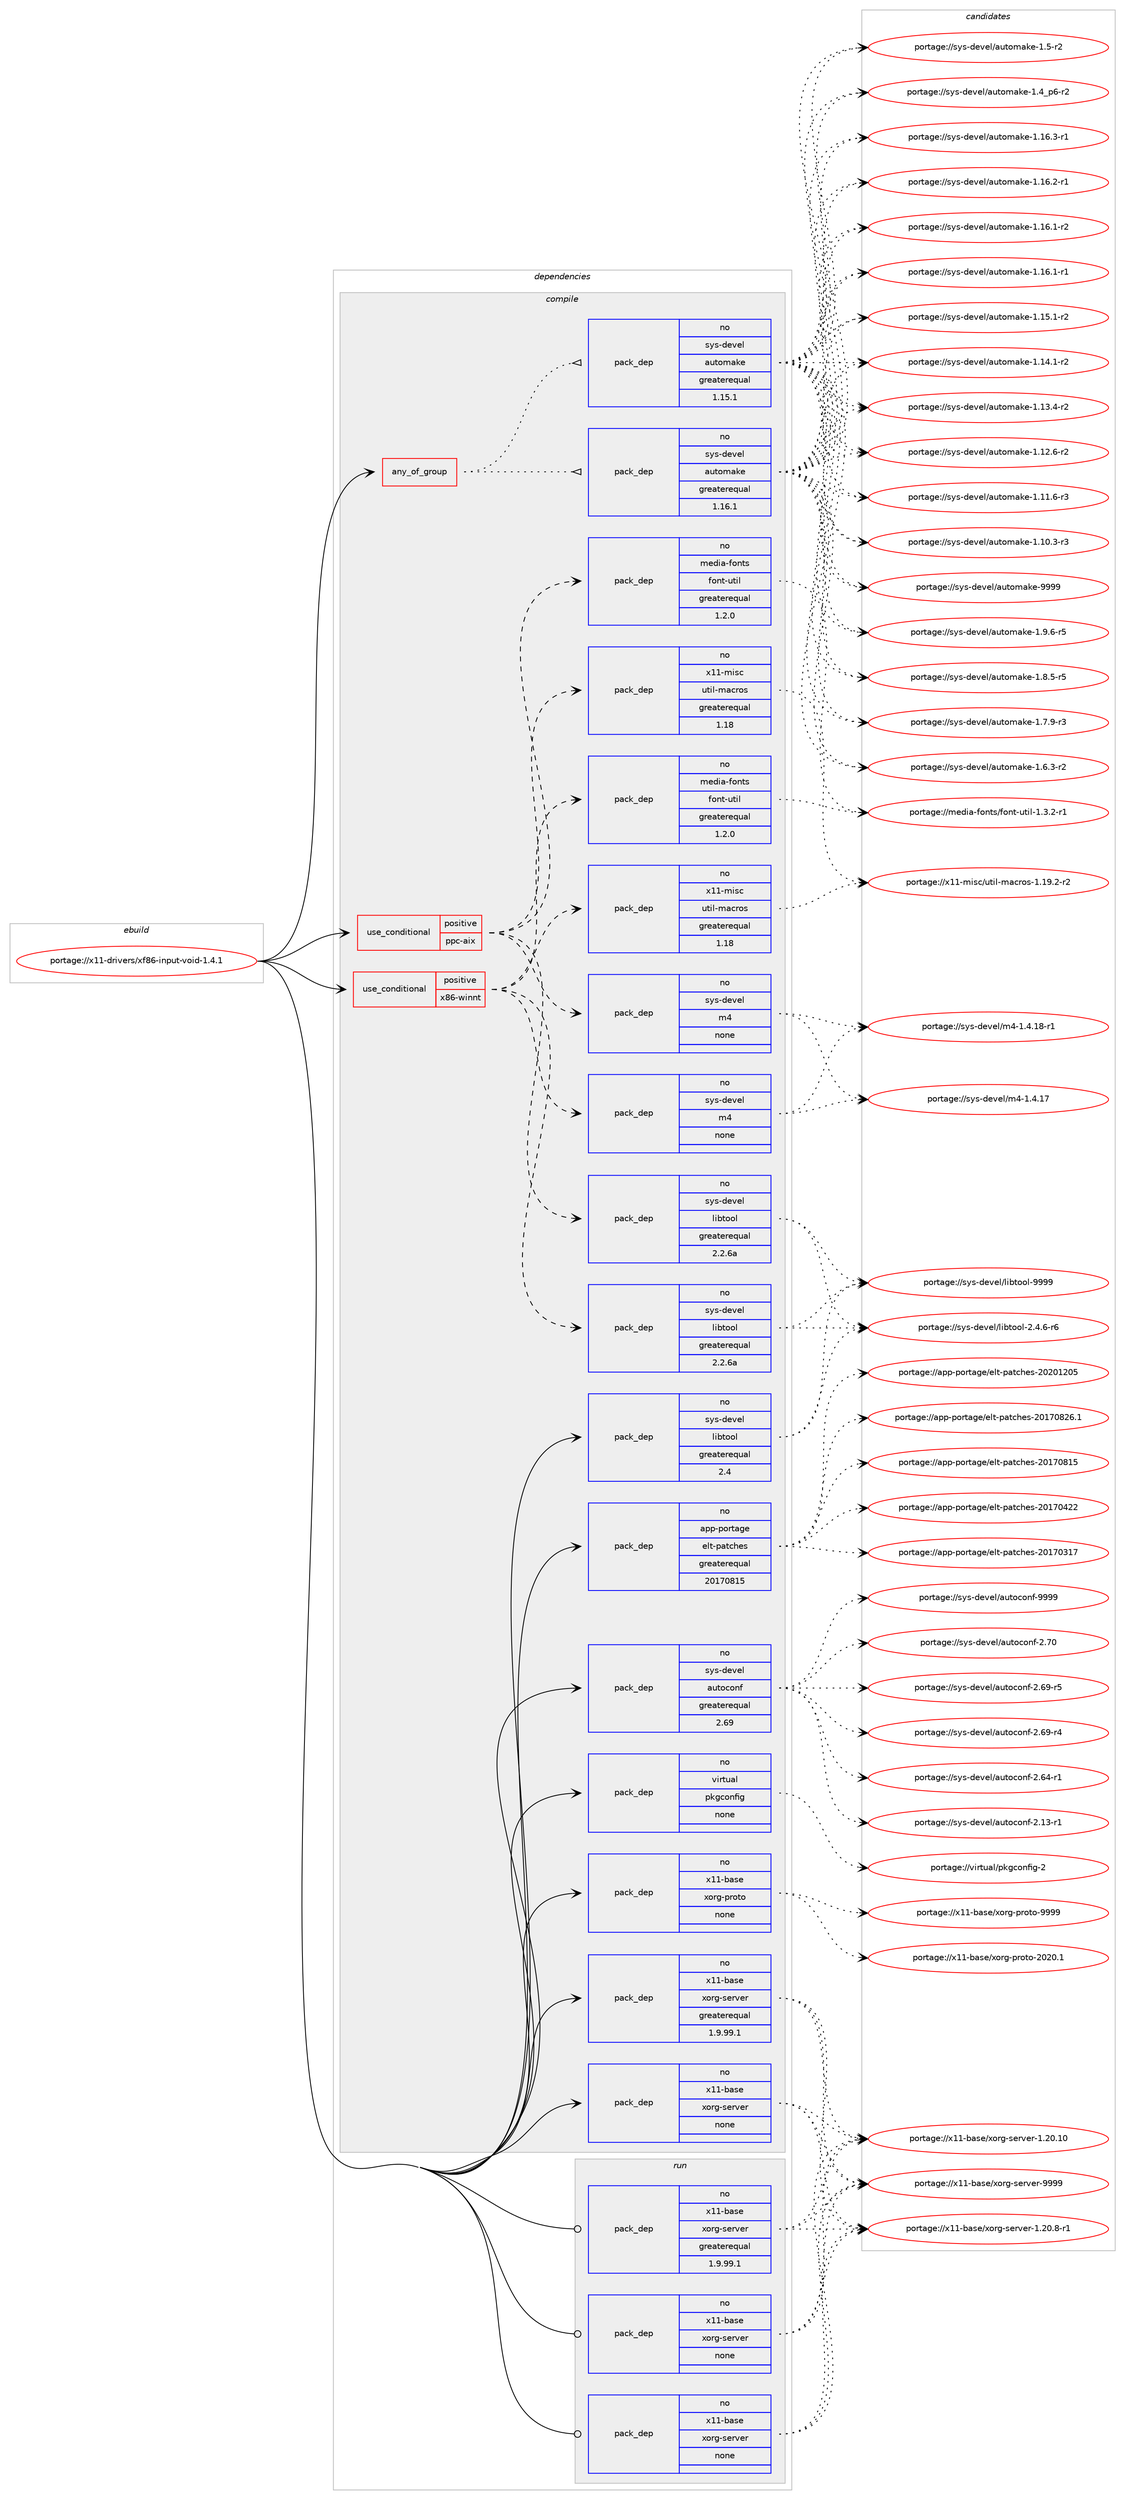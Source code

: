 digraph prolog {

# *************
# Graph options
# *************

newrank=true;
concentrate=true;
compound=true;
graph [rankdir=LR,fontname=Helvetica,fontsize=10,ranksep=1.5];#, ranksep=2.5, nodesep=0.2];
edge  [arrowhead=vee];
node  [fontname=Helvetica,fontsize=10];

# **********
# The ebuild
# **********

subgraph cluster_leftcol {
color=gray;
rank=same;
label=<<i>ebuild</i>>;
id [label="portage://x11-drivers/xf86-input-void-1.4.1", color=red, width=4, href="../x11-drivers/xf86-input-void-1.4.1.svg"];
}

# ****************
# The dependencies
# ****************

subgraph cluster_midcol {
color=gray;
label=<<i>dependencies</i>>;
subgraph cluster_compile {
fillcolor="#eeeeee";
style=filled;
label=<<i>compile</i>>;
subgraph any9 {
dependency1301 [label=<<TABLE BORDER="0" CELLBORDER="1" CELLSPACING="0" CELLPADDING="4"><TR><TD CELLPADDING="10">any_of_group</TD></TR></TABLE>>, shape=none, color=red];subgraph pack1184 {
dependency1302 [label=<<TABLE BORDER="0" CELLBORDER="1" CELLSPACING="0" CELLPADDING="4" WIDTH="220"><TR><TD ROWSPAN="6" CELLPADDING="30">pack_dep</TD></TR><TR><TD WIDTH="110">no</TD></TR><TR><TD>sys-devel</TD></TR><TR><TD>automake</TD></TR><TR><TD>greaterequal</TD></TR><TR><TD>1.16.1</TD></TR></TABLE>>, shape=none, color=blue];
}
dependency1301:e -> dependency1302:w [weight=20,style="dotted",arrowhead="oinv"];
subgraph pack1185 {
dependency1303 [label=<<TABLE BORDER="0" CELLBORDER="1" CELLSPACING="0" CELLPADDING="4" WIDTH="220"><TR><TD ROWSPAN="6" CELLPADDING="30">pack_dep</TD></TR><TR><TD WIDTH="110">no</TD></TR><TR><TD>sys-devel</TD></TR><TR><TD>automake</TD></TR><TR><TD>greaterequal</TD></TR><TR><TD>1.15.1</TD></TR></TABLE>>, shape=none, color=blue];
}
dependency1301:e -> dependency1303:w [weight=20,style="dotted",arrowhead="oinv"];
}
id:e -> dependency1301:w [weight=20,style="solid",arrowhead="vee"];
subgraph cond108 {
dependency1304 [label=<<TABLE BORDER="0" CELLBORDER="1" CELLSPACING="0" CELLPADDING="4"><TR><TD ROWSPAN="3" CELLPADDING="10">use_conditional</TD></TR><TR><TD>positive</TD></TR><TR><TD>ppc-aix</TD></TR></TABLE>>, shape=none, color=red];
subgraph pack1186 {
dependency1305 [label=<<TABLE BORDER="0" CELLBORDER="1" CELLSPACING="0" CELLPADDING="4" WIDTH="220"><TR><TD ROWSPAN="6" CELLPADDING="30">pack_dep</TD></TR><TR><TD WIDTH="110">no</TD></TR><TR><TD>sys-devel</TD></TR><TR><TD>libtool</TD></TR><TR><TD>greaterequal</TD></TR><TR><TD>2.2.6a</TD></TR></TABLE>>, shape=none, color=blue];
}
dependency1304:e -> dependency1305:w [weight=20,style="dashed",arrowhead="vee"];
subgraph pack1187 {
dependency1306 [label=<<TABLE BORDER="0" CELLBORDER="1" CELLSPACING="0" CELLPADDING="4" WIDTH="220"><TR><TD ROWSPAN="6" CELLPADDING="30">pack_dep</TD></TR><TR><TD WIDTH="110">no</TD></TR><TR><TD>sys-devel</TD></TR><TR><TD>m4</TD></TR><TR><TD>none</TD></TR><TR><TD></TD></TR></TABLE>>, shape=none, color=blue];
}
dependency1304:e -> dependency1306:w [weight=20,style="dashed",arrowhead="vee"];
subgraph pack1188 {
dependency1307 [label=<<TABLE BORDER="0" CELLBORDER="1" CELLSPACING="0" CELLPADDING="4" WIDTH="220"><TR><TD ROWSPAN="6" CELLPADDING="30">pack_dep</TD></TR><TR><TD WIDTH="110">no</TD></TR><TR><TD>x11-misc</TD></TR><TR><TD>util-macros</TD></TR><TR><TD>greaterequal</TD></TR><TR><TD>1.18</TD></TR></TABLE>>, shape=none, color=blue];
}
dependency1304:e -> dependency1307:w [weight=20,style="dashed",arrowhead="vee"];
subgraph pack1189 {
dependency1308 [label=<<TABLE BORDER="0" CELLBORDER="1" CELLSPACING="0" CELLPADDING="4" WIDTH="220"><TR><TD ROWSPAN="6" CELLPADDING="30">pack_dep</TD></TR><TR><TD WIDTH="110">no</TD></TR><TR><TD>media-fonts</TD></TR><TR><TD>font-util</TD></TR><TR><TD>greaterequal</TD></TR><TR><TD>1.2.0</TD></TR></TABLE>>, shape=none, color=blue];
}
dependency1304:e -> dependency1308:w [weight=20,style="dashed",arrowhead="vee"];
}
id:e -> dependency1304:w [weight=20,style="solid",arrowhead="vee"];
subgraph cond109 {
dependency1309 [label=<<TABLE BORDER="0" CELLBORDER="1" CELLSPACING="0" CELLPADDING="4"><TR><TD ROWSPAN="3" CELLPADDING="10">use_conditional</TD></TR><TR><TD>positive</TD></TR><TR><TD>x86-winnt</TD></TR></TABLE>>, shape=none, color=red];
subgraph pack1190 {
dependency1310 [label=<<TABLE BORDER="0" CELLBORDER="1" CELLSPACING="0" CELLPADDING="4" WIDTH="220"><TR><TD ROWSPAN="6" CELLPADDING="30">pack_dep</TD></TR><TR><TD WIDTH="110">no</TD></TR><TR><TD>sys-devel</TD></TR><TR><TD>libtool</TD></TR><TR><TD>greaterequal</TD></TR><TR><TD>2.2.6a</TD></TR></TABLE>>, shape=none, color=blue];
}
dependency1309:e -> dependency1310:w [weight=20,style="dashed",arrowhead="vee"];
subgraph pack1191 {
dependency1311 [label=<<TABLE BORDER="0" CELLBORDER="1" CELLSPACING="0" CELLPADDING="4" WIDTH="220"><TR><TD ROWSPAN="6" CELLPADDING="30">pack_dep</TD></TR><TR><TD WIDTH="110">no</TD></TR><TR><TD>sys-devel</TD></TR><TR><TD>m4</TD></TR><TR><TD>none</TD></TR><TR><TD></TD></TR></TABLE>>, shape=none, color=blue];
}
dependency1309:e -> dependency1311:w [weight=20,style="dashed",arrowhead="vee"];
subgraph pack1192 {
dependency1312 [label=<<TABLE BORDER="0" CELLBORDER="1" CELLSPACING="0" CELLPADDING="4" WIDTH="220"><TR><TD ROWSPAN="6" CELLPADDING="30">pack_dep</TD></TR><TR><TD WIDTH="110">no</TD></TR><TR><TD>x11-misc</TD></TR><TR><TD>util-macros</TD></TR><TR><TD>greaterequal</TD></TR><TR><TD>1.18</TD></TR></TABLE>>, shape=none, color=blue];
}
dependency1309:e -> dependency1312:w [weight=20,style="dashed",arrowhead="vee"];
subgraph pack1193 {
dependency1313 [label=<<TABLE BORDER="0" CELLBORDER="1" CELLSPACING="0" CELLPADDING="4" WIDTH="220"><TR><TD ROWSPAN="6" CELLPADDING="30">pack_dep</TD></TR><TR><TD WIDTH="110">no</TD></TR><TR><TD>media-fonts</TD></TR><TR><TD>font-util</TD></TR><TR><TD>greaterequal</TD></TR><TR><TD>1.2.0</TD></TR></TABLE>>, shape=none, color=blue];
}
dependency1309:e -> dependency1313:w [weight=20,style="dashed",arrowhead="vee"];
}
id:e -> dependency1309:w [weight=20,style="solid",arrowhead="vee"];
subgraph pack1194 {
dependency1314 [label=<<TABLE BORDER="0" CELLBORDER="1" CELLSPACING="0" CELLPADDING="4" WIDTH="220"><TR><TD ROWSPAN="6" CELLPADDING="30">pack_dep</TD></TR><TR><TD WIDTH="110">no</TD></TR><TR><TD>app-portage</TD></TR><TR><TD>elt-patches</TD></TR><TR><TD>greaterequal</TD></TR><TR><TD>20170815</TD></TR></TABLE>>, shape=none, color=blue];
}
id:e -> dependency1314:w [weight=20,style="solid",arrowhead="vee"];
subgraph pack1195 {
dependency1315 [label=<<TABLE BORDER="0" CELLBORDER="1" CELLSPACING="0" CELLPADDING="4" WIDTH="220"><TR><TD ROWSPAN="6" CELLPADDING="30">pack_dep</TD></TR><TR><TD WIDTH="110">no</TD></TR><TR><TD>sys-devel</TD></TR><TR><TD>autoconf</TD></TR><TR><TD>greaterequal</TD></TR><TR><TD>2.69</TD></TR></TABLE>>, shape=none, color=blue];
}
id:e -> dependency1315:w [weight=20,style="solid",arrowhead="vee"];
subgraph pack1196 {
dependency1316 [label=<<TABLE BORDER="0" CELLBORDER="1" CELLSPACING="0" CELLPADDING="4" WIDTH="220"><TR><TD ROWSPAN="6" CELLPADDING="30">pack_dep</TD></TR><TR><TD WIDTH="110">no</TD></TR><TR><TD>sys-devel</TD></TR><TR><TD>libtool</TD></TR><TR><TD>greaterequal</TD></TR><TR><TD>2.4</TD></TR></TABLE>>, shape=none, color=blue];
}
id:e -> dependency1316:w [weight=20,style="solid",arrowhead="vee"];
subgraph pack1197 {
dependency1317 [label=<<TABLE BORDER="0" CELLBORDER="1" CELLSPACING="0" CELLPADDING="4" WIDTH="220"><TR><TD ROWSPAN="6" CELLPADDING="30">pack_dep</TD></TR><TR><TD WIDTH="110">no</TD></TR><TR><TD>virtual</TD></TR><TR><TD>pkgconfig</TD></TR><TR><TD>none</TD></TR><TR><TD></TD></TR></TABLE>>, shape=none, color=blue];
}
id:e -> dependency1317:w [weight=20,style="solid",arrowhead="vee"];
subgraph pack1198 {
dependency1318 [label=<<TABLE BORDER="0" CELLBORDER="1" CELLSPACING="0" CELLPADDING="4" WIDTH="220"><TR><TD ROWSPAN="6" CELLPADDING="30">pack_dep</TD></TR><TR><TD WIDTH="110">no</TD></TR><TR><TD>x11-base</TD></TR><TR><TD>xorg-proto</TD></TR><TR><TD>none</TD></TR><TR><TD></TD></TR></TABLE>>, shape=none, color=blue];
}
id:e -> dependency1318:w [weight=20,style="solid",arrowhead="vee"];
subgraph pack1199 {
dependency1319 [label=<<TABLE BORDER="0" CELLBORDER="1" CELLSPACING="0" CELLPADDING="4" WIDTH="220"><TR><TD ROWSPAN="6" CELLPADDING="30">pack_dep</TD></TR><TR><TD WIDTH="110">no</TD></TR><TR><TD>x11-base</TD></TR><TR><TD>xorg-server</TD></TR><TR><TD>greaterequal</TD></TR><TR><TD>1.9.99.1</TD></TR></TABLE>>, shape=none, color=blue];
}
id:e -> dependency1319:w [weight=20,style="solid",arrowhead="vee"];
subgraph pack1200 {
dependency1320 [label=<<TABLE BORDER="0" CELLBORDER="1" CELLSPACING="0" CELLPADDING="4" WIDTH="220"><TR><TD ROWSPAN="6" CELLPADDING="30">pack_dep</TD></TR><TR><TD WIDTH="110">no</TD></TR><TR><TD>x11-base</TD></TR><TR><TD>xorg-server</TD></TR><TR><TD>none</TD></TR><TR><TD></TD></TR></TABLE>>, shape=none, color=blue];
}
id:e -> dependency1320:w [weight=20,style="solid",arrowhead="vee"];
}
subgraph cluster_compileandrun {
fillcolor="#eeeeee";
style=filled;
label=<<i>compile and run</i>>;
}
subgraph cluster_run {
fillcolor="#eeeeee";
style=filled;
label=<<i>run</i>>;
subgraph pack1201 {
dependency1321 [label=<<TABLE BORDER="0" CELLBORDER="1" CELLSPACING="0" CELLPADDING="4" WIDTH="220"><TR><TD ROWSPAN="6" CELLPADDING="30">pack_dep</TD></TR><TR><TD WIDTH="110">no</TD></TR><TR><TD>x11-base</TD></TR><TR><TD>xorg-server</TD></TR><TR><TD>greaterequal</TD></TR><TR><TD>1.9.99.1</TD></TR></TABLE>>, shape=none, color=blue];
}
id:e -> dependency1321:w [weight=20,style="solid",arrowhead="odot"];
subgraph pack1202 {
dependency1322 [label=<<TABLE BORDER="0" CELLBORDER="1" CELLSPACING="0" CELLPADDING="4" WIDTH="220"><TR><TD ROWSPAN="6" CELLPADDING="30">pack_dep</TD></TR><TR><TD WIDTH="110">no</TD></TR><TR><TD>x11-base</TD></TR><TR><TD>xorg-server</TD></TR><TR><TD>none</TD></TR><TR><TD></TD></TR></TABLE>>, shape=none, color=blue];
}
id:e -> dependency1322:w [weight=20,style="solid",arrowhead="odot"];
subgraph pack1203 {
dependency1323 [label=<<TABLE BORDER="0" CELLBORDER="1" CELLSPACING="0" CELLPADDING="4" WIDTH="220"><TR><TD ROWSPAN="6" CELLPADDING="30">pack_dep</TD></TR><TR><TD WIDTH="110">no</TD></TR><TR><TD>x11-base</TD></TR><TR><TD>xorg-server</TD></TR><TR><TD>none</TD></TR><TR><TD></TD></TR></TABLE>>, shape=none, color=blue];
}
id:e -> dependency1323:w [weight=20,style="solid",arrowhead="odot"];
}
}

# **************
# The candidates
# **************

subgraph cluster_choices {
rank=same;
color=gray;
label=<<i>candidates</i>>;

subgraph choice1184 {
color=black;
nodesep=1;
choice115121115451001011181011084797117116111109971071014557575757 [label="portage://sys-devel/automake-9999", color=red, width=4,href="../sys-devel/automake-9999.svg"];
choice115121115451001011181011084797117116111109971071014549465746544511453 [label="portage://sys-devel/automake-1.9.6-r5", color=red, width=4,href="../sys-devel/automake-1.9.6-r5.svg"];
choice115121115451001011181011084797117116111109971071014549465646534511453 [label="portage://sys-devel/automake-1.8.5-r5", color=red, width=4,href="../sys-devel/automake-1.8.5-r5.svg"];
choice115121115451001011181011084797117116111109971071014549465546574511451 [label="portage://sys-devel/automake-1.7.9-r3", color=red, width=4,href="../sys-devel/automake-1.7.9-r3.svg"];
choice115121115451001011181011084797117116111109971071014549465446514511450 [label="portage://sys-devel/automake-1.6.3-r2", color=red, width=4,href="../sys-devel/automake-1.6.3-r2.svg"];
choice11512111545100101118101108479711711611110997107101454946534511450 [label="portage://sys-devel/automake-1.5-r2", color=red, width=4,href="../sys-devel/automake-1.5-r2.svg"];
choice115121115451001011181011084797117116111109971071014549465295112544511450 [label="portage://sys-devel/automake-1.4_p6-r2", color=red, width=4,href="../sys-devel/automake-1.4_p6-r2.svg"];
choice11512111545100101118101108479711711611110997107101454946495446514511449 [label="portage://sys-devel/automake-1.16.3-r1", color=red, width=4,href="../sys-devel/automake-1.16.3-r1.svg"];
choice11512111545100101118101108479711711611110997107101454946495446504511449 [label="portage://sys-devel/automake-1.16.2-r1", color=red, width=4,href="../sys-devel/automake-1.16.2-r1.svg"];
choice11512111545100101118101108479711711611110997107101454946495446494511450 [label="portage://sys-devel/automake-1.16.1-r2", color=red, width=4,href="../sys-devel/automake-1.16.1-r2.svg"];
choice11512111545100101118101108479711711611110997107101454946495446494511449 [label="portage://sys-devel/automake-1.16.1-r1", color=red, width=4,href="../sys-devel/automake-1.16.1-r1.svg"];
choice11512111545100101118101108479711711611110997107101454946495346494511450 [label="portage://sys-devel/automake-1.15.1-r2", color=red, width=4,href="../sys-devel/automake-1.15.1-r2.svg"];
choice11512111545100101118101108479711711611110997107101454946495246494511450 [label="portage://sys-devel/automake-1.14.1-r2", color=red, width=4,href="../sys-devel/automake-1.14.1-r2.svg"];
choice11512111545100101118101108479711711611110997107101454946495146524511450 [label="portage://sys-devel/automake-1.13.4-r2", color=red, width=4,href="../sys-devel/automake-1.13.4-r2.svg"];
choice11512111545100101118101108479711711611110997107101454946495046544511450 [label="portage://sys-devel/automake-1.12.6-r2", color=red, width=4,href="../sys-devel/automake-1.12.6-r2.svg"];
choice11512111545100101118101108479711711611110997107101454946494946544511451 [label="portage://sys-devel/automake-1.11.6-r3", color=red, width=4,href="../sys-devel/automake-1.11.6-r3.svg"];
choice11512111545100101118101108479711711611110997107101454946494846514511451 [label="portage://sys-devel/automake-1.10.3-r3", color=red, width=4,href="../sys-devel/automake-1.10.3-r3.svg"];
dependency1302:e -> choice115121115451001011181011084797117116111109971071014557575757:w [style=dotted,weight="100"];
dependency1302:e -> choice115121115451001011181011084797117116111109971071014549465746544511453:w [style=dotted,weight="100"];
dependency1302:e -> choice115121115451001011181011084797117116111109971071014549465646534511453:w [style=dotted,weight="100"];
dependency1302:e -> choice115121115451001011181011084797117116111109971071014549465546574511451:w [style=dotted,weight="100"];
dependency1302:e -> choice115121115451001011181011084797117116111109971071014549465446514511450:w [style=dotted,weight="100"];
dependency1302:e -> choice11512111545100101118101108479711711611110997107101454946534511450:w [style=dotted,weight="100"];
dependency1302:e -> choice115121115451001011181011084797117116111109971071014549465295112544511450:w [style=dotted,weight="100"];
dependency1302:e -> choice11512111545100101118101108479711711611110997107101454946495446514511449:w [style=dotted,weight="100"];
dependency1302:e -> choice11512111545100101118101108479711711611110997107101454946495446504511449:w [style=dotted,weight="100"];
dependency1302:e -> choice11512111545100101118101108479711711611110997107101454946495446494511450:w [style=dotted,weight="100"];
dependency1302:e -> choice11512111545100101118101108479711711611110997107101454946495446494511449:w [style=dotted,weight="100"];
dependency1302:e -> choice11512111545100101118101108479711711611110997107101454946495346494511450:w [style=dotted,weight="100"];
dependency1302:e -> choice11512111545100101118101108479711711611110997107101454946495246494511450:w [style=dotted,weight="100"];
dependency1302:e -> choice11512111545100101118101108479711711611110997107101454946495146524511450:w [style=dotted,weight="100"];
dependency1302:e -> choice11512111545100101118101108479711711611110997107101454946495046544511450:w [style=dotted,weight="100"];
dependency1302:e -> choice11512111545100101118101108479711711611110997107101454946494946544511451:w [style=dotted,weight="100"];
dependency1302:e -> choice11512111545100101118101108479711711611110997107101454946494846514511451:w [style=dotted,weight="100"];
}
subgraph choice1185 {
color=black;
nodesep=1;
choice115121115451001011181011084797117116111109971071014557575757 [label="portage://sys-devel/automake-9999", color=red, width=4,href="../sys-devel/automake-9999.svg"];
choice115121115451001011181011084797117116111109971071014549465746544511453 [label="portage://sys-devel/automake-1.9.6-r5", color=red, width=4,href="../sys-devel/automake-1.9.6-r5.svg"];
choice115121115451001011181011084797117116111109971071014549465646534511453 [label="portage://sys-devel/automake-1.8.5-r5", color=red, width=4,href="../sys-devel/automake-1.8.5-r5.svg"];
choice115121115451001011181011084797117116111109971071014549465546574511451 [label="portage://sys-devel/automake-1.7.9-r3", color=red, width=4,href="../sys-devel/automake-1.7.9-r3.svg"];
choice115121115451001011181011084797117116111109971071014549465446514511450 [label="portage://sys-devel/automake-1.6.3-r2", color=red, width=4,href="../sys-devel/automake-1.6.3-r2.svg"];
choice11512111545100101118101108479711711611110997107101454946534511450 [label="portage://sys-devel/automake-1.5-r2", color=red, width=4,href="../sys-devel/automake-1.5-r2.svg"];
choice115121115451001011181011084797117116111109971071014549465295112544511450 [label="portage://sys-devel/automake-1.4_p6-r2", color=red, width=4,href="../sys-devel/automake-1.4_p6-r2.svg"];
choice11512111545100101118101108479711711611110997107101454946495446514511449 [label="portage://sys-devel/automake-1.16.3-r1", color=red, width=4,href="../sys-devel/automake-1.16.3-r1.svg"];
choice11512111545100101118101108479711711611110997107101454946495446504511449 [label="portage://sys-devel/automake-1.16.2-r1", color=red, width=4,href="../sys-devel/automake-1.16.2-r1.svg"];
choice11512111545100101118101108479711711611110997107101454946495446494511450 [label="portage://sys-devel/automake-1.16.1-r2", color=red, width=4,href="../sys-devel/automake-1.16.1-r2.svg"];
choice11512111545100101118101108479711711611110997107101454946495446494511449 [label="portage://sys-devel/automake-1.16.1-r1", color=red, width=4,href="../sys-devel/automake-1.16.1-r1.svg"];
choice11512111545100101118101108479711711611110997107101454946495346494511450 [label="portage://sys-devel/automake-1.15.1-r2", color=red, width=4,href="../sys-devel/automake-1.15.1-r2.svg"];
choice11512111545100101118101108479711711611110997107101454946495246494511450 [label="portage://sys-devel/automake-1.14.1-r2", color=red, width=4,href="../sys-devel/automake-1.14.1-r2.svg"];
choice11512111545100101118101108479711711611110997107101454946495146524511450 [label="portage://sys-devel/automake-1.13.4-r2", color=red, width=4,href="../sys-devel/automake-1.13.4-r2.svg"];
choice11512111545100101118101108479711711611110997107101454946495046544511450 [label="portage://sys-devel/automake-1.12.6-r2", color=red, width=4,href="../sys-devel/automake-1.12.6-r2.svg"];
choice11512111545100101118101108479711711611110997107101454946494946544511451 [label="portage://sys-devel/automake-1.11.6-r3", color=red, width=4,href="../sys-devel/automake-1.11.6-r3.svg"];
choice11512111545100101118101108479711711611110997107101454946494846514511451 [label="portage://sys-devel/automake-1.10.3-r3", color=red, width=4,href="../sys-devel/automake-1.10.3-r3.svg"];
dependency1303:e -> choice115121115451001011181011084797117116111109971071014557575757:w [style=dotted,weight="100"];
dependency1303:e -> choice115121115451001011181011084797117116111109971071014549465746544511453:w [style=dotted,weight="100"];
dependency1303:e -> choice115121115451001011181011084797117116111109971071014549465646534511453:w [style=dotted,weight="100"];
dependency1303:e -> choice115121115451001011181011084797117116111109971071014549465546574511451:w [style=dotted,weight="100"];
dependency1303:e -> choice115121115451001011181011084797117116111109971071014549465446514511450:w [style=dotted,weight="100"];
dependency1303:e -> choice11512111545100101118101108479711711611110997107101454946534511450:w [style=dotted,weight="100"];
dependency1303:e -> choice115121115451001011181011084797117116111109971071014549465295112544511450:w [style=dotted,weight="100"];
dependency1303:e -> choice11512111545100101118101108479711711611110997107101454946495446514511449:w [style=dotted,weight="100"];
dependency1303:e -> choice11512111545100101118101108479711711611110997107101454946495446504511449:w [style=dotted,weight="100"];
dependency1303:e -> choice11512111545100101118101108479711711611110997107101454946495446494511450:w [style=dotted,weight="100"];
dependency1303:e -> choice11512111545100101118101108479711711611110997107101454946495446494511449:w [style=dotted,weight="100"];
dependency1303:e -> choice11512111545100101118101108479711711611110997107101454946495346494511450:w [style=dotted,weight="100"];
dependency1303:e -> choice11512111545100101118101108479711711611110997107101454946495246494511450:w [style=dotted,weight="100"];
dependency1303:e -> choice11512111545100101118101108479711711611110997107101454946495146524511450:w [style=dotted,weight="100"];
dependency1303:e -> choice11512111545100101118101108479711711611110997107101454946495046544511450:w [style=dotted,weight="100"];
dependency1303:e -> choice11512111545100101118101108479711711611110997107101454946494946544511451:w [style=dotted,weight="100"];
dependency1303:e -> choice11512111545100101118101108479711711611110997107101454946494846514511451:w [style=dotted,weight="100"];
}
subgraph choice1186 {
color=black;
nodesep=1;
choice1151211154510010111810110847108105981161111111084557575757 [label="portage://sys-devel/libtool-9999", color=red, width=4,href="../sys-devel/libtool-9999.svg"];
choice1151211154510010111810110847108105981161111111084550465246544511454 [label="portage://sys-devel/libtool-2.4.6-r6", color=red, width=4,href="../sys-devel/libtool-2.4.6-r6.svg"];
dependency1305:e -> choice1151211154510010111810110847108105981161111111084557575757:w [style=dotted,weight="100"];
dependency1305:e -> choice1151211154510010111810110847108105981161111111084550465246544511454:w [style=dotted,weight="100"];
}
subgraph choice1187 {
color=black;
nodesep=1;
choice115121115451001011181011084710952454946524649564511449 [label="portage://sys-devel/m4-1.4.18-r1", color=red, width=4,href="../sys-devel/m4-1.4.18-r1.svg"];
choice11512111545100101118101108471095245494652464955 [label="portage://sys-devel/m4-1.4.17", color=red, width=4,href="../sys-devel/m4-1.4.17.svg"];
dependency1306:e -> choice115121115451001011181011084710952454946524649564511449:w [style=dotted,weight="100"];
dependency1306:e -> choice11512111545100101118101108471095245494652464955:w [style=dotted,weight="100"];
}
subgraph choice1188 {
color=black;
nodesep=1;
choice1204949451091051159947117116105108451099799114111115454946495746504511450 [label="portage://x11-misc/util-macros-1.19.2-r2", color=red, width=4,href="../x11-misc/util-macros-1.19.2-r2.svg"];
dependency1307:e -> choice1204949451091051159947117116105108451099799114111115454946495746504511450:w [style=dotted,weight="100"];
}
subgraph choice1189 {
color=black;
nodesep=1;
choice109101100105974510211111011611547102111110116451171161051084549465146504511449 [label="portage://media-fonts/font-util-1.3.2-r1", color=red, width=4,href="../media-fonts/font-util-1.3.2-r1.svg"];
dependency1308:e -> choice109101100105974510211111011611547102111110116451171161051084549465146504511449:w [style=dotted,weight="100"];
}
subgraph choice1190 {
color=black;
nodesep=1;
choice1151211154510010111810110847108105981161111111084557575757 [label="portage://sys-devel/libtool-9999", color=red, width=4,href="../sys-devel/libtool-9999.svg"];
choice1151211154510010111810110847108105981161111111084550465246544511454 [label="portage://sys-devel/libtool-2.4.6-r6", color=red, width=4,href="../sys-devel/libtool-2.4.6-r6.svg"];
dependency1310:e -> choice1151211154510010111810110847108105981161111111084557575757:w [style=dotted,weight="100"];
dependency1310:e -> choice1151211154510010111810110847108105981161111111084550465246544511454:w [style=dotted,weight="100"];
}
subgraph choice1191 {
color=black;
nodesep=1;
choice115121115451001011181011084710952454946524649564511449 [label="portage://sys-devel/m4-1.4.18-r1", color=red, width=4,href="../sys-devel/m4-1.4.18-r1.svg"];
choice11512111545100101118101108471095245494652464955 [label="portage://sys-devel/m4-1.4.17", color=red, width=4,href="../sys-devel/m4-1.4.17.svg"];
dependency1311:e -> choice115121115451001011181011084710952454946524649564511449:w [style=dotted,weight="100"];
dependency1311:e -> choice11512111545100101118101108471095245494652464955:w [style=dotted,weight="100"];
}
subgraph choice1192 {
color=black;
nodesep=1;
choice1204949451091051159947117116105108451099799114111115454946495746504511450 [label="portage://x11-misc/util-macros-1.19.2-r2", color=red, width=4,href="../x11-misc/util-macros-1.19.2-r2.svg"];
dependency1312:e -> choice1204949451091051159947117116105108451099799114111115454946495746504511450:w [style=dotted,weight="100"];
}
subgraph choice1193 {
color=black;
nodesep=1;
choice109101100105974510211111011611547102111110116451171161051084549465146504511449 [label="portage://media-fonts/font-util-1.3.2-r1", color=red, width=4,href="../media-fonts/font-util-1.3.2-r1.svg"];
dependency1313:e -> choice109101100105974510211111011611547102111110116451171161051084549465146504511449:w [style=dotted,weight="100"];
}
subgraph choice1194 {
color=black;
nodesep=1;
choice97112112451121111141169710310147101108116451129711699104101115455048504849504853 [label="portage://app-portage/elt-patches-20201205", color=red, width=4,href="../app-portage/elt-patches-20201205.svg"];
choice971121124511211111411697103101471011081164511297116991041011154550484955485650544649 [label="portage://app-portage/elt-patches-20170826.1", color=red, width=4,href="../app-portage/elt-patches-20170826.1.svg"];
choice97112112451121111141169710310147101108116451129711699104101115455048495548564953 [label="portage://app-portage/elt-patches-20170815", color=red, width=4,href="../app-portage/elt-patches-20170815.svg"];
choice97112112451121111141169710310147101108116451129711699104101115455048495548525050 [label="portage://app-portage/elt-patches-20170422", color=red, width=4,href="../app-portage/elt-patches-20170422.svg"];
choice97112112451121111141169710310147101108116451129711699104101115455048495548514955 [label="portage://app-portage/elt-patches-20170317", color=red, width=4,href="../app-portage/elt-patches-20170317.svg"];
dependency1314:e -> choice97112112451121111141169710310147101108116451129711699104101115455048504849504853:w [style=dotted,weight="100"];
dependency1314:e -> choice971121124511211111411697103101471011081164511297116991041011154550484955485650544649:w [style=dotted,weight="100"];
dependency1314:e -> choice97112112451121111141169710310147101108116451129711699104101115455048495548564953:w [style=dotted,weight="100"];
dependency1314:e -> choice97112112451121111141169710310147101108116451129711699104101115455048495548525050:w [style=dotted,weight="100"];
dependency1314:e -> choice97112112451121111141169710310147101108116451129711699104101115455048495548514955:w [style=dotted,weight="100"];
}
subgraph choice1195 {
color=black;
nodesep=1;
choice115121115451001011181011084797117116111991111101024557575757 [label="portage://sys-devel/autoconf-9999", color=red, width=4,href="../sys-devel/autoconf-9999.svg"];
choice115121115451001011181011084797117116111991111101024550465548 [label="portage://sys-devel/autoconf-2.70", color=red, width=4,href="../sys-devel/autoconf-2.70.svg"];
choice1151211154510010111810110847971171161119911111010245504654574511453 [label="portage://sys-devel/autoconf-2.69-r5", color=red, width=4,href="../sys-devel/autoconf-2.69-r5.svg"];
choice1151211154510010111810110847971171161119911111010245504654574511452 [label="portage://sys-devel/autoconf-2.69-r4", color=red, width=4,href="../sys-devel/autoconf-2.69-r4.svg"];
choice1151211154510010111810110847971171161119911111010245504654524511449 [label="portage://sys-devel/autoconf-2.64-r1", color=red, width=4,href="../sys-devel/autoconf-2.64-r1.svg"];
choice1151211154510010111810110847971171161119911111010245504649514511449 [label="portage://sys-devel/autoconf-2.13-r1", color=red, width=4,href="../sys-devel/autoconf-2.13-r1.svg"];
dependency1315:e -> choice115121115451001011181011084797117116111991111101024557575757:w [style=dotted,weight="100"];
dependency1315:e -> choice115121115451001011181011084797117116111991111101024550465548:w [style=dotted,weight="100"];
dependency1315:e -> choice1151211154510010111810110847971171161119911111010245504654574511453:w [style=dotted,weight="100"];
dependency1315:e -> choice1151211154510010111810110847971171161119911111010245504654574511452:w [style=dotted,weight="100"];
dependency1315:e -> choice1151211154510010111810110847971171161119911111010245504654524511449:w [style=dotted,weight="100"];
dependency1315:e -> choice1151211154510010111810110847971171161119911111010245504649514511449:w [style=dotted,weight="100"];
}
subgraph choice1196 {
color=black;
nodesep=1;
choice1151211154510010111810110847108105981161111111084557575757 [label="portage://sys-devel/libtool-9999", color=red, width=4,href="../sys-devel/libtool-9999.svg"];
choice1151211154510010111810110847108105981161111111084550465246544511454 [label="portage://sys-devel/libtool-2.4.6-r6", color=red, width=4,href="../sys-devel/libtool-2.4.6-r6.svg"];
dependency1316:e -> choice1151211154510010111810110847108105981161111111084557575757:w [style=dotted,weight="100"];
dependency1316:e -> choice1151211154510010111810110847108105981161111111084550465246544511454:w [style=dotted,weight="100"];
}
subgraph choice1197 {
color=black;
nodesep=1;
choice1181051141161179710847112107103991111101021051034550 [label="portage://virtual/pkgconfig-2", color=red, width=4,href="../virtual/pkgconfig-2.svg"];
dependency1317:e -> choice1181051141161179710847112107103991111101021051034550:w [style=dotted,weight="100"];
}
subgraph choice1198 {
color=black;
nodesep=1;
choice120494945989711510147120111114103451121141111161114557575757 [label="portage://x11-base/xorg-proto-9999", color=red, width=4,href="../x11-base/xorg-proto-9999.svg"];
choice1204949459897115101471201111141034511211411111611145504850484649 [label="portage://x11-base/xorg-proto-2020.1", color=red, width=4,href="../x11-base/xorg-proto-2020.1.svg"];
dependency1318:e -> choice120494945989711510147120111114103451121141111161114557575757:w [style=dotted,weight="100"];
dependency1318:e -> choice1204949459897115101471201111141034511211411111611145504850484649:w [style=dotted,weight="100"];
}
subgraph choice1199 {
color=black;
nodesep=1;
choice120494945989711510147120111114103451151011141181011144557575757 [label="portage://x11-base/xorg-server-9999", color=red, width=4,href="../x11-base/xorg-server-9999.svg"];
choice12049494598971151014712011111410345115101114118101114454946504846564511449 [label="portage://x11-base/xorg-server-1.20.8-r1", color=red, width=4,href="../x11-base/xorg-server-1.20.8-r1.svg"];
choice120494945989711510147120111114103451151011141181011144549465048464948 [label="portage://x11-base/xorg-server-1.20.10", color=red, width=4,href="../x11-base/xorg-server-1.20.10.svg"];
dependency1319:e -> choice120494945989711510147120111114103451151011141181011144557575757:w [style=dotted,weight="100"];
dependency1319:e -> choice12049494598971151014712011111410345115101114118101114454946504846564511449:w [style=dotted,weight="100"];
dependency1319:e -> choice120494945989711510147120111114103451151011141181011144549465048464948:w [style=dotted,weight="100"];
}
subgraph choice1200 {
color=black;
nodesep=1;
choice120494945989711510147120111114103451151011141181011144557575757 [label="portage://x11-base/xorg-server-9999", color=red, width=4,href="../x11-base/xorg-server-9999.svg"];
choice12049494598971151014712011111410345115101114118101114454946504846564511449 [label="portage://x11-base/xorg-server-1.20.8-r1", color=red, width=4,href="../x11-base/xorg-server-1.20.8-r1.svg"];
choice120494945989711510147120111114103451151011141181011144549465048464948 [label="portage://x11-base/xorg-server-1.20.10", color=red, width=4,href="../x11-base/xorg-server-1.20.10.svg"];
dependency1320:e -> choice120494945989711510147120111114103451151011141181011144557575757:w [style=dotted,weight="100"];
dependency1320:e -> choice12049494598971151014712011111410345115101114118101114454946504846564511449:w [style=dotted,weight="100"];
dependency1320:e -> choice120494945989711510147120111114103451151011141181011144549465048464948:w [style=dotted,weight="100"];
}
subgraph choice1201 {
color=black;
nodesep=1;
choice120494945989711510147120111114103451151011141181011144557575757 [label="portage://x11-base/xorg-server-9999", color=red, width=4,href="../x11-base/xorg-server-9999.svg"];
choice12049494598971151014712011111410345115101114118101114454946504846564511449 [label="portage://x11-base/xorg-server-1.20.8-r1", color=red, width=4,href="../x11-base/xorg-server-1.20.8-r1.svg"];
choice120494945989711510147120111114103451151011141181011144549465048464948 [label="portage://x11-base/xorg-server-1.20.10", color=red, width=4,href="../x11-base/xorg-server-1.20.10.svg"];
dependency1321:e -> choice120494945989711510147120111114103451151011141181011144557575757:w [style=dotted,weight="100"];
dependency1321:e -> choice12049494598971151014712011111410345115101114118101114454946504846564511449:w [style=dotted,weight="100"];
dependency1321:e -> choice120494945989711510147120111114103451151011141181011144549465048464948:w [style=dotted,weight="100"];
}
subgraph choice1202 {
color=black;
nodesep=1;
choice120494945989711510147120111114103451151011141181011144557575757 [label="portage://x11-base/xorg-server-9999", color=red, width=4,href="../x11-base/xorg-server-9999.svg"];
choice12049494598971151014712011111410345115101114118101114454946504846564511449 [label="portage://x11-base/xorg-server-1.20.8-r1", color=red, width=4,href="../x11-base/xorg-server-1.20.8-r1.svg"];
choice120494945989711510147120111114103451151011141181011144549465048464948 [label="portage://x11-base/xorg-server-1.20.10", color=red, width=4,href="../x11-base/xorg-server-1.20.10.svg"];
dependency1322:e -> choice120494945989711510147120111114103451151011141181011144557575757:w [style=dotted,weight="100"];
dependency1322:e -> choice12049494598971151014712011111410345115101114118101114454946504846564511449:w [style=dotted,weight="100"];
dependency1322:e -> choice120494945989711510147120111114103451151011141181011144549465048464948:w [style=dotted,weight="100"];
}
subgraph choice1203 {
color=black;
nodesep=1;
choice120494945989711510147120111114103451151011141181011144557575757 [label="portage://x11-base/xorg-server-9999", color=red, width=4,href="../x11-base/xorg-server-9999.svg"];
choice12049494598971151014712011111410345115101114118101114454946504846564511449 [label="portage://x11-base/xorg-server-1.20.8-r1", color=red, width=4,href="../x11-base/xorg-server-1.20.8-r1.svg"];
choice120494945989711510147120111114103451151011141181011144549465048464948 [label="portage://x11-base/xorg-server-1.20.10", color=red, width=4,href="../x11-base/xorg-server-1.20.10.svg"];
dependency1323:e -> choice120494945989711510147120111114103451151011141181011144557575757:w [style=dotted,weight="100"];
dependency1323:e -> choice12049494598971151014712011111410345115101114118101114454946504846564511449:w [style=dotted,weight="100"];
dependency1323:e -> choice120494945989711510147120111114103451151011141181011144549465048464948:w [style=dotted,weight="100"];
}
}

}
